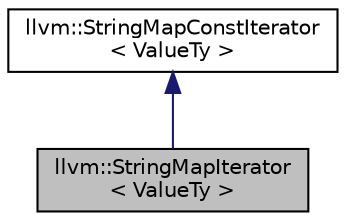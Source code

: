 digraph "llvm::StringMapIterator&lt; ValueTy &gt;"
{
  edge [fontname="Helvetica",fontsize="10",labelfontname="Helvetica",labelfontsize="10"];
  node [fontname="Helvetica",fontsize="10",shape=record];
  Node1 [label="llvm::StringMapIterator\l\< ValueTy \>",height=0.2,width=0.4,color="black", fillcolor="grey75", style="filled", fontcolor="black"];
  Node2 -> Node1 [dir="back",color="midnightblue",fontsize="10",style="solid",fontname="Helvetica"];
  Node2 [label="llvm::StringMapConstIterator\l\< ValueTy \>",height=0.2,width=0.4,color="black", fillcolor="white", style="filled",URL="$classllvm_1_1StringMapConstIterator.html"];
}
